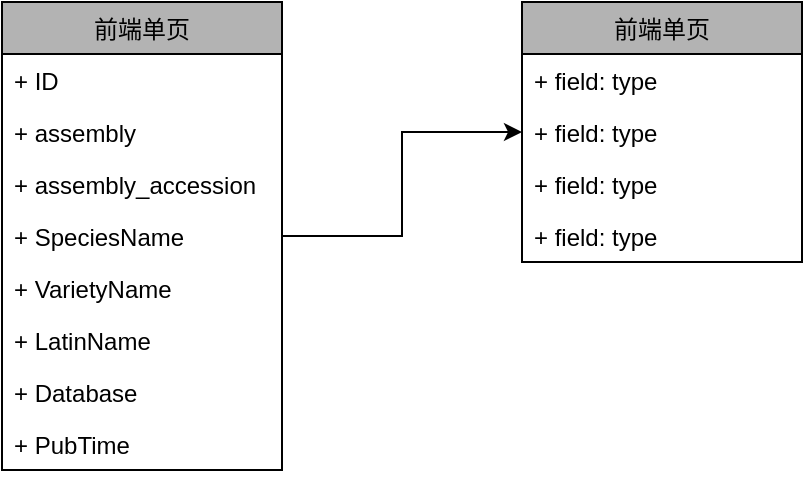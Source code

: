 <mxfile version="10.6.0" type="github"><diagram name="Page-1" id="e7e014a7-5840-1c2e-5031-d8a46d1fe8dd"><mxGraphModel dx="1394" dy="744" grid="1" gridSize="10" guides="1" tooltips="1" connect="1" arrows="1" fold="1" page="1" pageScale="1" pageWidth="1169" pageHeight="826" background="#ffffff" math="0" shadow="0"><root><mxCell id="0"/><mxCell id="1" parent="0"/><mxCell id="06fMgOSuVznjS3OfvBHH-51" value="" style="edgeStyle=orthogonalEdgeStyle;rounded=0;orthogonalLoop=1;jettySize=auto;html=1;" edge="1" parent="1" source="06fMgOSuVznjS3OfvBHH-41" target="06fMgOSuVznjS3OfvBHH-46"><mxGeometry relative="1" as="geometry"/></mxCell><mxCell id="06fMgOSuVznjS3OfvBHH-41" value="前端单页" style="swimlane;fontStyle=0;childLayout=stackLayout;horizontal=1;startSize=26;fillColor=#B3B3B3;horizontalStack=0;resizeParent=1;resizeParentMax=0;resizeLast=0;collapsible=1;marginBottom=0;" vertex="1" parent="1"><mxGeometry x="10" y="111" width="140" height="234" as="geometry"/></mxCell><mxCell id="06fMgOSuVznjS3OfvBHH-42" value="+ ID" style="text;strokeColor=none;fillColor=none;align=left;verticalAlign=top;spacingLeft=4;spacingRight=4;overflow=hidden;rotatable=0;points=[[0,0.5],[1,0.5]];portConstraint=eastwest;" vertex="1" parent="06fMgOSuVznjS3OfvBHH-41"><mxGeometry y="26" width="140" height="26" as="geometry"/></mxCell><mxCell id="06fMgOSuVznjS3OfvBHH-43" value="+ assembly" style="text;strokeColor=none;fillColor=none;align=left;verticalAlign=top;spacingLeft=4;spacingRight=4;overflow=hidden;rotatable=0;points=[[0,0.5],[1,0.5]];portConstraint=eastwest;" vertex="1" parent="06fMgOSuVznjS3OfvBHH-41"><mxGeometry y="52" width="140" height="26" as="geometry"/></mxCell><mxCell id="06fMgOSuVznjS3OfvBHH-45" value="+ assembly_accession" style="text;strokeColor=none;fillColor=none;align=left;verticalAlign=top;spacingLeft=4;spacingRight=4;overflow=hidden;rotatable=0;points=[[0,0.5],[1,0.5]];portConstraint=eastwest;" vertex="1" parent="06fMgOSuVznjS3OfvBHH-41"><mxGeometry y="78" width="140" height="26" as="geometry"/></mxCell><mxCell id="06fMgOSuVznjS3OfvBHH-44" value="+ SpeciesName" style="text;strokeColor=none;fillColor=none;align=left;verticalAlign=top;spacingLeft=4;spacingRight=4;overflow=hidden;rotatable=0;points=[[0,0.5],[1,0.5]];portConstraint=eastwest;" vertex="1" parent="06fMgOSuVznjS3OfvBHH-41"><mxGeometry y="104" width="140" height="26" as="geometry"/></mxCell><mxCell id="06fMgOSuVznjS3OfvBHH-54" value="+ VarietyName" style="text;strokeColor=none;fillColor=none;align=left;verticalAlign=top;spacingLeft=4;spacingRight=4;overflow=hidden;rotatable=0;points=[[0,0.5],[1,0.5]];portConstraint=eastwest;" vertex="1" parent="06fMgOSuVznjS3OfvBHH-41"><mxGeometry y="130" width="140" height="26" as="geometry"/></mxCell><mxCell id="06fMgOSuVznjS3OfvBHH-55" value="+ LatinName" style="text;strokeColor=none;fillColor=none;align=left;verticalAlign=top;spacingLeft=4;spacingRight=4;overflow=hidden;rotatable=0;points=[[0,0.5],[1,0.5]];portConstraint=eastwest;" vertex="1" parent="06fMgOSuVznjS3OfvBHH-41"><mxGeometry y="156" width="140" height="26" as="geometry"/></mxCell><mxCell id="06fMgOSuVznjS3OfvBHH-56" value="+ Database" style="text;strokeColor=none;fillColor=none;align=left;verticalAlign=top;spacingLeft=4;spacingRight=4;overflow=hidden;rotatable=0;points=[[0,0.5],[1,0.5]];portConstraint=eastwest;" vertex="1" parent="06fMgOSuVznjS3OfvBHH-41"><mxGeometry y="182" width="140" height="26" as="geometry"/></mxCell><mxCell id="06fMgOSuVznjS3OfvBHH-57" value="+ PubTime" style="text;strokeColor=none;fillColor=none;align=left;verticalAlign=top;spacingLeft=4;spacingRight=4;overflow=hidden;rotatable=0;points=[[0,0.5],[1,0.5]];portConstraint=eastwest;" vertex="1" parent="06fMgOSuVznjS3OfvBHH-41"><mxGeometry y="208" width="140" height="26" as="geometry"/></mxCell><mxCell id="06fMgOSuVznjS3OfvBHH-46" value="前端单页" style="swimlane;fontStyle=0;childLayout=stackLayout;horizontal=1;startSize=26;fillColor=#B3B3B3;horizontalStack=0;resizeParent=1;resizeParentMax=0;resizeLast=0;collapsible=1;marginBottom=0;" vertex="1" parent="1"><mxGeometry x="270" y="111" width="140" height="130" as="geometry"/></mxCell><mxCell id="06fMgOSuVznjS3OfvBHH-47" value="+ field: type" style="text;strokeColor=none;fillColor=none;align=left;verticalAlign=top;spacingLeft=4;spacingRight=4;overflow=hidden;rotatable=0;points=[[0,0.5],[1,0.5]];portConstraint=eastwest;" vertex="1" parent="06fMgOSuVznjS3OfvBHH-46"><mxGeometry y="26" width="140" height="26" as="geometry"/></mxCell><mxCell id="06fMgOSuVznjS3OfvBHH-48" value="+ field: type" style="text;strokeColor=none;fillColor=none;align=left;verticalAlign=top;spacingLeft=4;spacingRight=4;overflow=hidden;rotatable=0;points=[[0,0.5],[1,0.5]];portConstraint=eastwest;" vertex="1" parent="06fMgOSuVznjS3OfvBHH-46"><mxGeometry y="52" width="140" height="26" as="geometry"/></mxCell><mxCell id="06fMgOSuVznjS3OfvBHH-49" value="+ field: type" style="text;strokeColor=none;fillColor=none;align=left;verticalAlign=top;spacingLeft=4;spacingRight=4;overflow=hidden;rotatable=0;points=[[0,0.5],[1,0.5]];portConstraint=eastwest;" vertex="1" parent="06fMgOSuVznjS3OfvBHH-46"><mxGeometry y="78" width="140" height="26" as="geometry"/></mxCell><mxCell id="06fMgOSuVznjS3OfvBHH-50" value="+ field: type" style="text;strokeColor=none;fillColor=none;align=left;verticalAlign=top;spacingLeft=4;spacingRight=4;overflow=hidden;rotatable=0;points=[[0,0.5],[1,0.5]];portConstraint=eastwest;" vertex="1" parent="06fMgOSuVznjS3OfvBHH-46"><mxGeometry y="104" width="140" height="26" as="geometry"/></mxCell></root></mxGraphModel></diagram></mxfile>